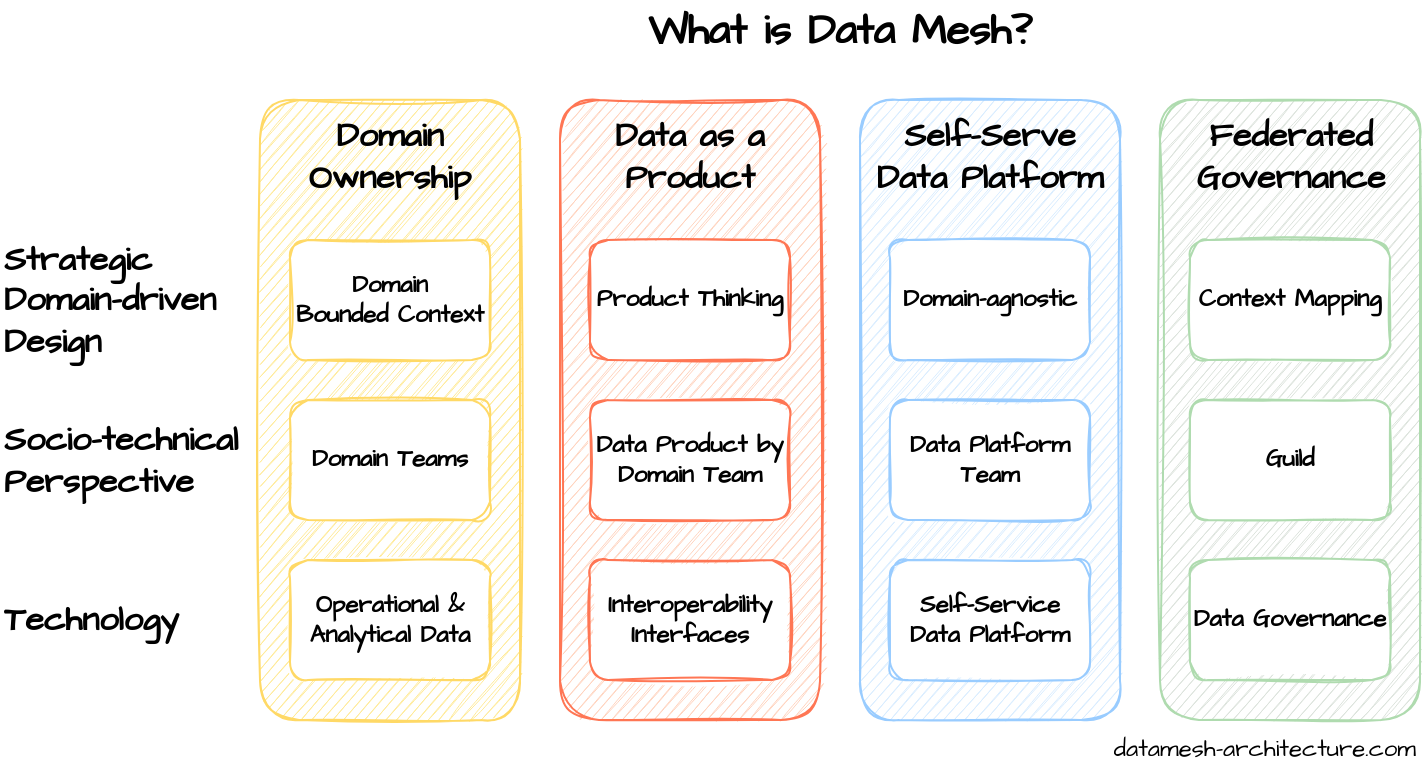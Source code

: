 <mxfile version="16.5.1" type="device"><diagram id="KVIdjVaWXQshsl22qOCJ" name="Page-1"><mxGraphModel dx="879" dy="725" grid="1" gridSize="10" guides="1" tooltips="1" connect="1" arrows="1" fold="1" page="1" pageScale="1" pageWidth="827" pageHeight="1169" math="0" shadow="0"><root><mxCell id="0"/><mxCell id="1" parent="0"/><mxCell id="E5lTjONRf4gHLucLC-GG-1" value="" style="rounded=1;whiteSpace=wrap;html=1;sketch=1;fillColor=#FFEB99;strokeColor=#FFD966;strokeWidth=1;fontStyle=1;fillStyle=hachure;gradientColor=none;" parent="1" vertex="1"><mxGeometry x="140" y="110" width="130" height="310" as="geometry"/></mxCell><mxCell id="E5lTjONRf4gHLucLC-GG-2" value="Domain Ownership" style="text;html=1;strokeColor=none;fillColor=none;align=center;verticalAlign=middle;whiteSpace=wrap;rounded=0;sketch=1;fontStyle=1;fontFamily=Architects Daughter;fontSource=https%3A%2F%2Ffonts.googleapis.com%2Fcss%3Ffamily%3DArchitects%2BDaughter;fontSize=17;" parent="1" vertex="1"><mxGeometry x="175" y="123" width="60" height="30" as="geometry"/></mxCell><mxCell id="E5lTjONRf4gHLucLC-GG-3" value="Domain&lt;br style=&quot;font-size: 12px;&quot;&gt;Bounded Context" style="rounded=1;whiteSpace=wrap;html=1;sketch=1;fontFamily=Architects Daughter;fontSource=https%3A%2F%2Ffonts.googleapis.com%2Fcss%3Ffamily%3DArchitects%2BDaughter;strokeColor=#FFD966;fontStyle=1;fontSize=12;" parent="1" vertex="1"><mxGeometry x="155" y="180" width="100" height="60" as="geometry"/></mxCell><mxCell id="E5lTjONRf4gHLucLC-GG-4" value="Domain Teams" style="rounded=1;whiteSpace=wrap;html=1;sketch=1;fontFamily=Architects Daughter;fontSource=https%3A%2F%2Ffonts.googleapis.com%2Fcss%3Ffamily%3DArchitects%2BDaughter;strokeColor=#FFD966;fontStyle=1;fontSize=12;" parent="1" vertex="1"><mxGeometry x="155" y="260" width="100" height="60" as="geometry"/></mxCell><mxCell id="E5lTjONRf4gHLucLC-GG-5" value="Operational &amp;amp; Analytical Data" style="rounded=1;whiteSpace=wrap;html=1;sketch=1;fontFamily=Architects Daughter;fontSource=https%3A%2F%2Ffonts.googleapis.com%2Fcss%3Ffamily%3DArchitects%2BDaughter;strokeColor=#FFD966;fontStyle=1;fontSize=12;" parent="1" vertex="1"><mxGeometry x="155" y="340" width="100" height="60" as="geometry"/></mxCell><mxCell id="E5lTjONRf4gHLucLC-GG-6" value="" style="rounded=1;whiteSpace=wrap;html=1;sketch=1;fillColor=#FFD4BF;strokeColor=#FF7654;strokeWidth=1;fontStyle=1;fillStyle=hachure;" parent="1" vertex="1"><mxGeometry x="290" y="110" width="130" height="310" as="geometry"/></mxCell><mxCell id="E5lTjONRf4gHLucLC-GG-7" value="Data as a Product" style="text;html=1;strokeColor=none;fillColor=none;align=center;verticalAlign=middle;whiteSpace=wrap;rounded=0;sketch=1;fontStyle=1;fontFamily=Architects Daughter;fontSource=https%3A%2F%2Ffonts.googleapis.com%2Fcss%3Ffamily%3DArchitects%2BDaughter;fontSize=17;" parent="1" vertex="1"><mxGeometry x="300" y="123" width="110" height="30" as="geometry"/></mxCell><mxCell id="E5lTjONRf4gHLucLC-GG-8" value="Product Thinking" style="rounded=1;whiteSpace=wrap;html=1;sketch=1;fontFamily=Architects Daughter;fontSource=https%3A%2F%2Ffonts.googleapis.com%2Fcss%3Ffamily%3DArchitects%2BDaughter;strokeColor=#FF7654;fontStyle=1;fontSize=12;" parent="1" vertex="1"><mxGeometry x="305" y="180" width="100" height="60" as="geometry"/></mxCell><mxCell id="E5lTjONRf4gHLucLC-GG-9" value="Data Product by Domain Team" style="rounded=1;whiteSpace=wrap;html=1;sketch=1;fontFamily=Architects Daughter;fontSource=https%3A%2F%2Ffonts.googleapis.com%2Fcss%3Ffamily%3DArchitects%2BDaughter;strokeColor=#FF7654;fontStyle=1;fontSize=12;" parent="1" vertex="1"><mxGeometry x="305" y="260" width="100" height="60" as="geometry"/></mxCell><mxCell id="E5lTjONRf4gHLucLC-GG-10" value="Interoperability Interfaces" style="rounded=1;whiteSpace=wrap;html=1;sketch=1;fontFamily=Architects Daughter;fontSource=https%3A%2F%2Ffonts.googleapis.com%2Fcss%3Ffamily%3DArchitects%2BDaughter;strokeColor=#FF7654;fontStyle=1;fontSize=12;" parent="1" vertex="1"><mxGeometry x="305" y="340" width="100" height="60" as="geometry"/></mxCell><mxCell id="E5lTjONRf4gHLucLC-GG-11" value="" style="rounded=1;whiteSpace=wrap;html=1;sketch=1;fillColor=#D9EDFF;strokeColor=#99CCFF;strokeWidth=1;fontStyle=1" parent="1" vertex="1"><mxGeometry x="440" y="110" width="130" height="310" as="geometry"/></mxCell><mxCell id="E5lTjONRf4gHLucLC-GG-12" value="Self-Serve&lt;br&gt;Data Platform" style="text;html=1;strokeColor=none;fillColor=none;align=center;verticalAlign=middle;whiteSpace=wrap;rounded=0;sketch=1;fontStyle=1;fontFamily=Architects Daughter;fontSource=https%3A%2F%2Ffonts.googleapis.com%2Fcss%3Ffamily%3DArchitects%2BDaughter;fontSize=17;" parent="1" vertex="1"><mxGeometry x="440" y="123" width="130" height="30" as="geometry"/></mxCell><mxCell id="E5lTjONRf4gHLucLC-GG-13" value="Domain-agnostic" style="rounded=1;whiteSpace=wrap;html=1;sketch=1;fontFamily=Architects Daughter;fontSource=https%3A%2F%2Ffonts.googleapis.com%2Fcss%3Ffamily%3DArchitects%2BDaughter;strokeColor=#99CCFF;fontStyle=1;fontSize=12;" parent="1" vertex="1"><mxGeometry x="455" y="180" width="100" height="60" as="geometry"/></mxCell><mxCell id="E5lTjONRf4gHLucLC-GG-14" value="Data Platform Team" style="rounded=1;whiteSpace=wrap;html=1;sketch=1;fontFamily=Architects Daughter;fontSource=https%3A%2F%2Ffonts.googleapis.com%2Fcss%3Ffamily%3DArchitects%2BDaughter;strokeColor=#99CCFF;fontStyle=1;fontSize=12;" parent="1" vertex="1"><mxGeometry x="455" y="260" width="100" height="60" as="geometry"/></mxCell><mxCell id="E5lTjONRf4gHLucLC-GG-15" value="Self-Service&lt;br style=&quot;font-size: 12px;&quot;&gt;Data Platform" style="rounded=1;whiteSpace=wrap;html=1;sketch=1;fontFamily=Architects Daughter;fontSource=https%3A%2F%2Ffonts.googleapis.com%2Fcss%3Ffamily%3DArchitects%2BDaughter;strokeColor=#99CCFF;fontStyle=1;fontSize=12;" parent="1" vertex="1"><mxGeometry x="455" y="340" width="100" height="60" as="geometry"/></mxCell><mxCell id="E5lTjONRf4gHLucLC-GG-16" value="" style="rounded=1;whiteSpace=wrap;html=1;sketch=1;fillColor=#DCE3DC;strokeColor=#AFDBAF;strokeWidth=1;fontStyle=1" parent="1" vertex="1"><mxGeometry x="590" y="110" width="130" height="310" as="geometry"/></mxCell><mxCell id="E5lTjONRf4gHLucLC-GG-17" value="Federated Governance" style="text;html=1;strokeColor=none;fillColor=none;align=center;verticalAlign=middle;whiteSpace=wrap;rounded=0;sketch=1;fontStyle=1;fontFamily=Architects Daughter;fontSource=https%3A%2F%2Ffonts.googleapis.com%2Fcss%3Ffamily%3DArchitects%2BDaughter;fontSize=17;" parent="1" vertex="1"><mxGeometry x="609.5" y="123" width="91" height="30" as="geometry"/></mxCell><mxCell id="E5lTjONRf4gHLucLC-GG-18" value="Context Mapping" style="rounded=1;whiteSpace=wrap;html=1;sketch=1;fontFamily=Architects Daughter;fontSource=https%3A%2F%2Ffonts.googleapis.com%2Fcss%3Ffamily%3DArchitects%2BDaughter;strokeColor=#AFDBAF;fontStyle=1;fontSize=12;" parent="1" vertex="1"><mxGeometry x="605" y="180" width="100" height="60" as="geometry"/></mxCell><mxCell id="E5lTjONRf4gHLucLC-GG-19" value="Guild" style="rounded=1;whiteSpace=wrap;html=1;sketch=1;fontFamily=Architects Daughter;fontSource=https%3A%2F%2Ffonts.googleapis.com%2Fcss%3Ffamily%3DArchitects%2BDaughter;strokeColor=#AFDBAF;fontStyle=1;fontSize=12;" parent="1" vertex="1"><mxGeometry x="605" y="260" width="100" height="60" as="geometry"/></mxCell><mxCell id="E5lTjONRf4gHLucLC-GG-20" value="Data Governance" style="rounded=1;whiteSpace=wrap;html=1;sketch=1;fontFamily=Architects Daughter;fontSource=https%3A%2F%2Ffonts.googleapis.com%2Fcss%3Ffamily%3DArchitects%2BDaughter;strokeColor=#AFDBAF;fontStyle=1;fontSize=12;" parent="1" vertex="1"><mxGeometry x="605" y="340" width="100" height="60" as="geometry"/></mxCell><mxCell id="E5lTjONRf4gHLucLC-GG-21" value="Strategic Domain-driven Design" style="text;html=1;strokeColor=none;fillColor=none;align=left;verticalAlign=middle;whiteSpace=wrap;rounded=0;sketch=1;fontFamily=Architects Daughter;fontSource=https%3A%2F%2Ffonts.googleapis.com%2Fcss%3Ffamily%3DArchitects%2BDaughter;fontSize=17;fontStyle=1" parent="1" vertex="1"><mxGeometry x="10" y="195" width="120" height="30" as="geometry"/></mxCell><mxCell id="E5lTjONRf4gHLucLC-GG-22" value="Socio-technical Perspective" style="text;html=1;strokeColor=none;fillColor=none;align=left;verticalAlign=middle;whiteSpace=wrap;rounded=0;sketch=1;fontFamily=Architects Daughter;fontSource=https%3A%2F%2Ffonts.googleapis.com%2Fcss%3Ffamily%3DArchitects%2BDaughter;fontSize=17;fontStyle=1" parent="1" vertex="1"><mxGeometry x="10" y="275" width="130" height="30" as="geometry"/></mxCell><mxCell id="E5lTjONRf4gHLucLC-GG-24" value="Technology" style="text;html=1;strokeColor=none;fillColor=none;align=left;verticalAlign=middle;whiteSpace=wrap;rounded=0;sketch=1;fontFamily=Architects Daughter;fontSource=https%3A%2F%2Ffonts.googleapis.com%2Fcss%3Ffamily%3DArchitects%2BDaughter;fontSize=17;fontStyle=1" parent="1" vertex="1"><mxGeometry x="10" y="355" width="130" height="30" as="geometry"/></mxCell><mxCell id="E5lTjONRf4gHLucLC-GG-26" value="datamesh-architecture.com" style="text;html=1;strokeColor=none;fillColor=none;align=right;verticalAlign=middle;whiteSpace=wrap;rounded=0;sketch=1;fillStyle=hachure;fontFamily=Architects Daughter;fontSource=https%3A%2F%2Ffonts.googleapis.com%2Fcss%3Ffamily%3DArchitects%2BDaughter;fontSize=12;fontColor=#000000;" parent="1" vertex="1"><mxGeometry x="450" y="420" width="270" height="30" as="geometry"/></mxCell><mxCell id="qw9SItL_D5wE4cjDGZzM-1" value="What is Data Mesh?" style="text;html=1;strokeColor=none;fillColor=none;align=center;verticalAlign=middle;whiteSpace=wrap;rounded=0;sketch=1;fontFamily=Architects Daughter;fontSource=https%3A%2F%2Ffonts.googleapis.com%2Fcss%3Ffamily%3DArchitects%2BDaughter;fontSize=21;fontStyle=1" parent="1" vertex="1"><mxGeometry x="140" y="60" width="580" height="30" as="geometry"/></mxCell></root></mxGraphModel></diagram></mxfile>